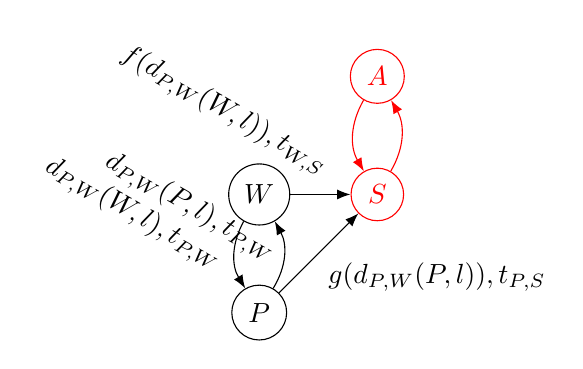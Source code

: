 \begin{tikzpicture}[%
  -Latex,
  player/.style={circle,draw},
  adv/.style={circle,draw,color=red},
  node distance=1.5cm
  ]
  \node[player] (W) {$W$};
  \node[player] (P) [below of=W] {$P$};
  \node[adv] (S) [right of=W] {$S$};
  \node[adv] (A) [above of=S] {$A$};

  \path
  (P) edge [bend right] node [anchor=3,rotate=-30] {$d_{P,W}(P, l), t_{P,W}$} 
  (W)
  (W) edge [bend right] node [anchor=8,rotate=-30] {$d_{P,W}(W, l), t_{P,W}$} 
  (P)
  (W) edge node [anchor=south east,rotate=-30] {$f(d_{P,W}(W, l)), t_{W,S}$} (S)
  (P) edge node [anchor=north west] {$g(d_{P,W}(P, l)), t_{P,S}$} (S) ;

  \path
  %(P) edge [bend right] node {} (A)
  %(A) edge node {} (P)
  (S) edge [bend right,color=red] node {} (A)
  (A) edge [bend right,color=red] node {} (S) ;
\end{tikzpicture}

